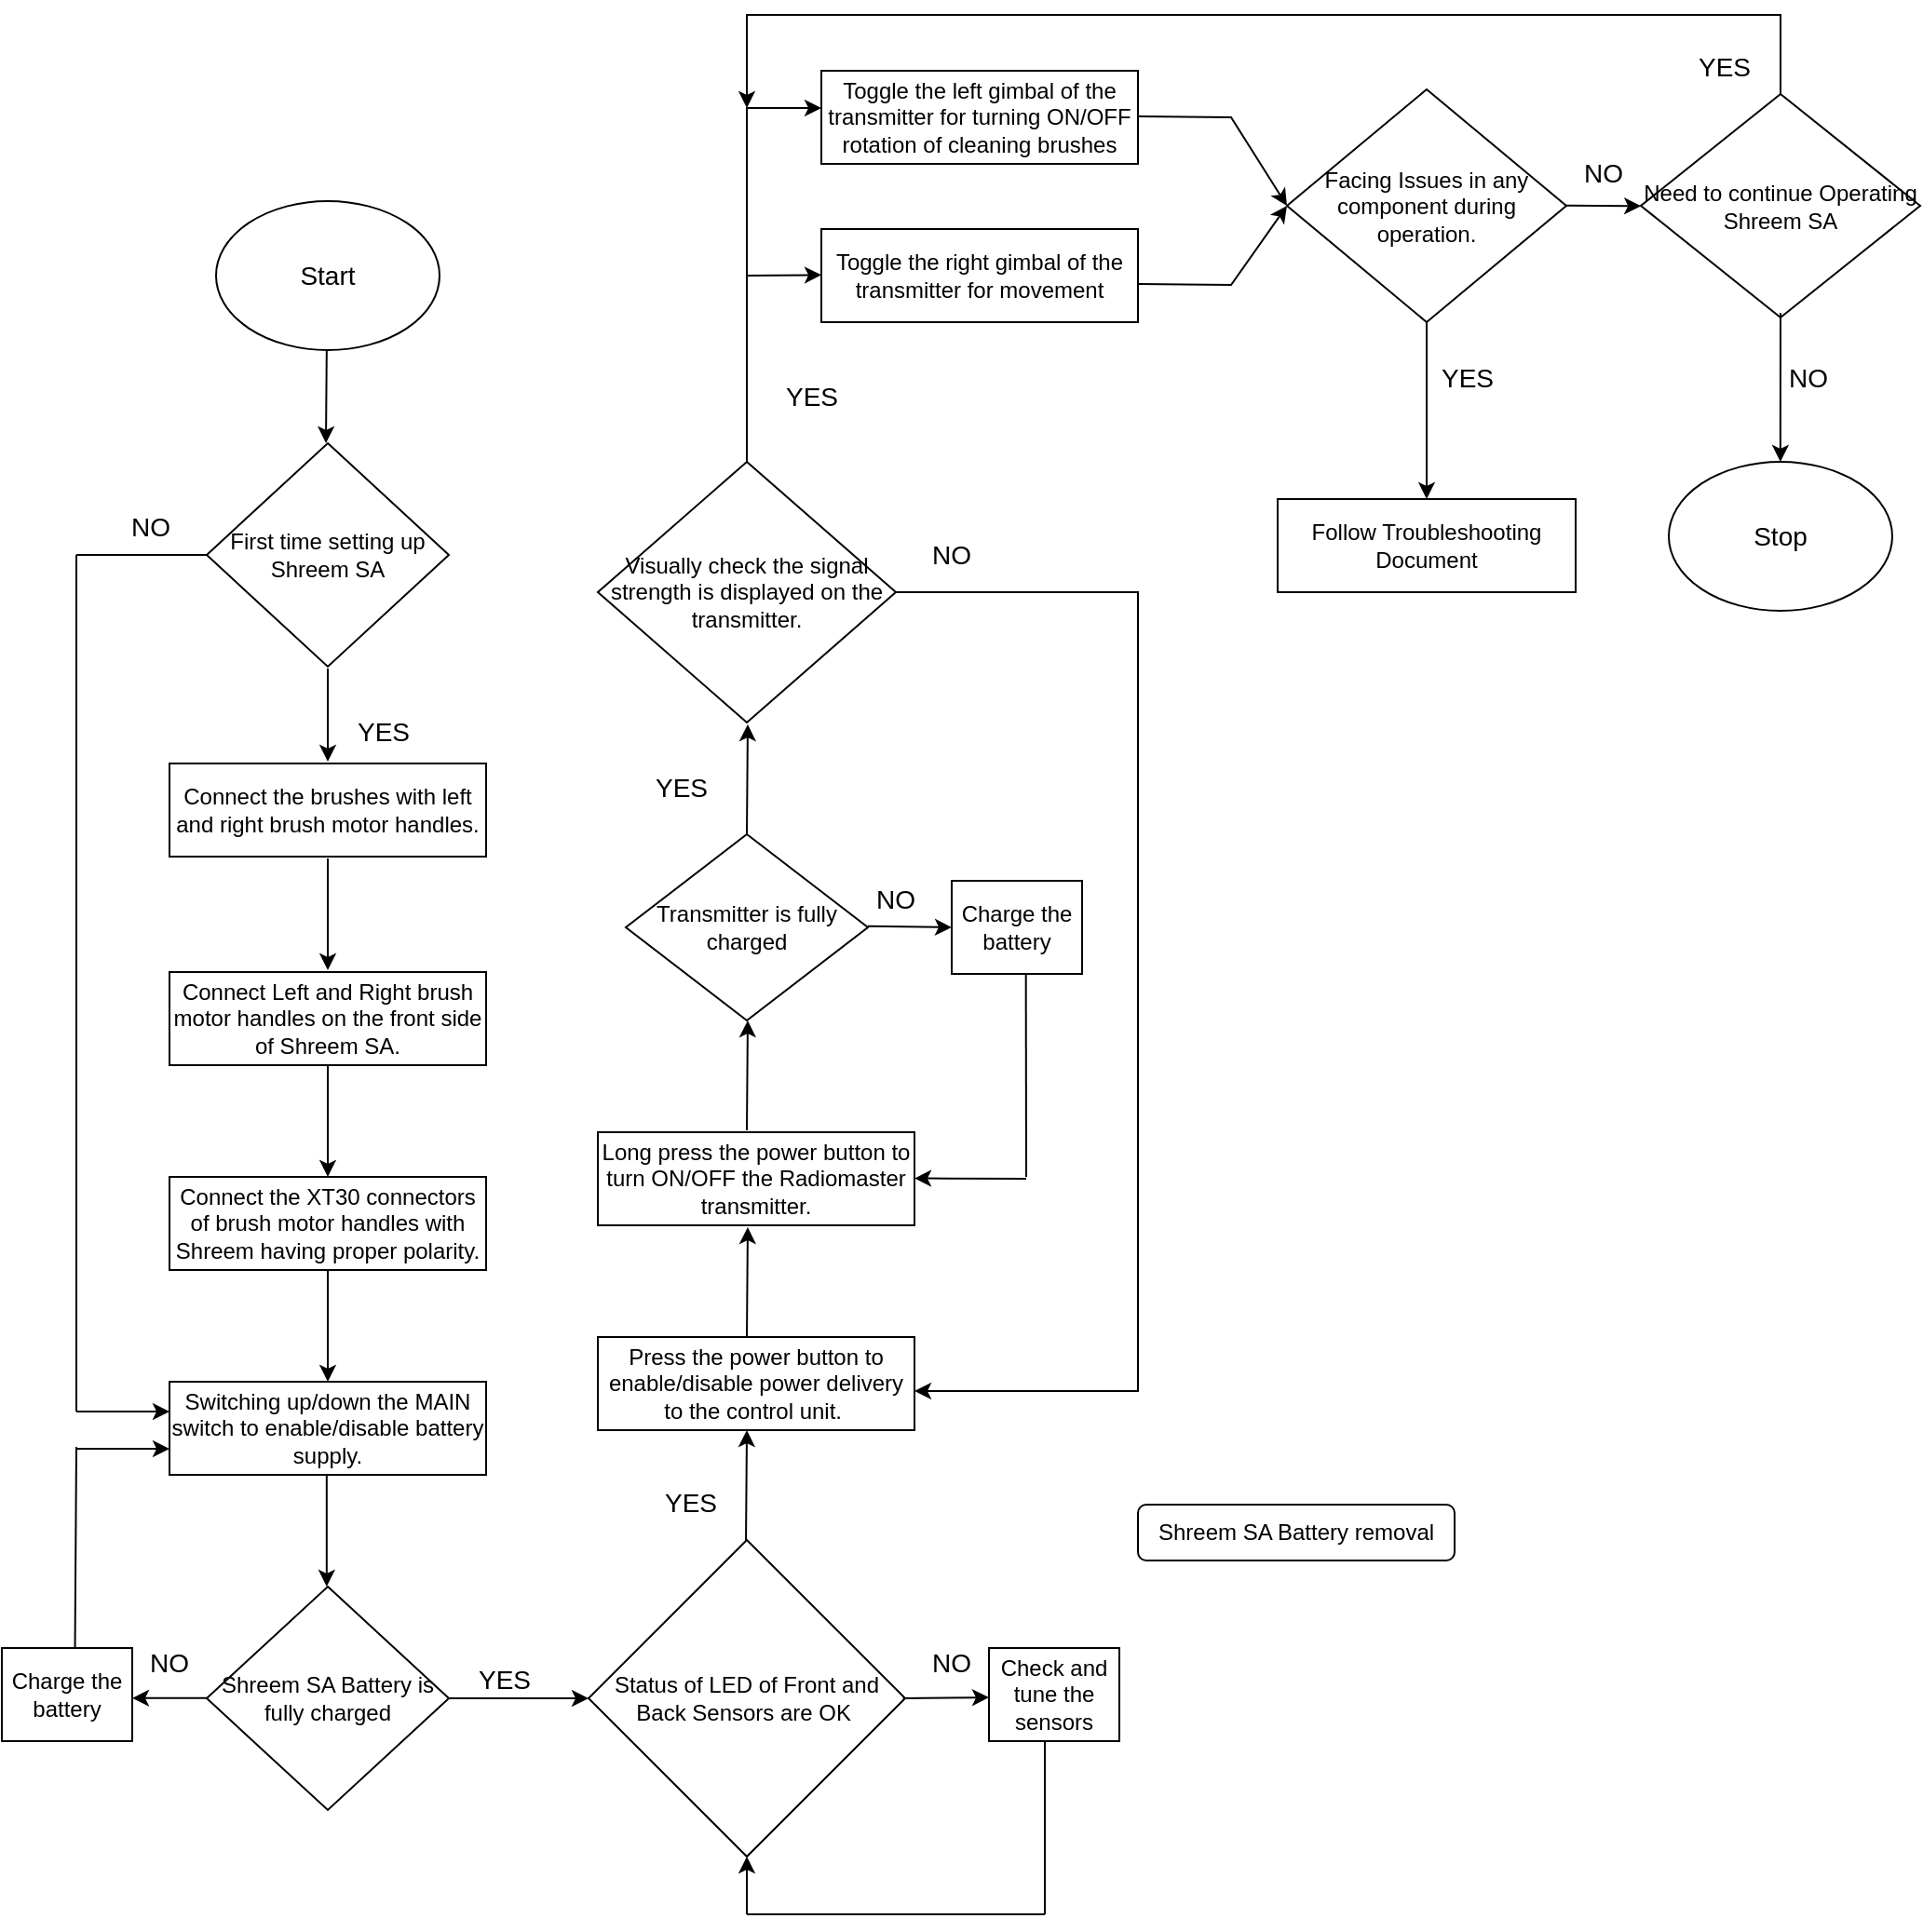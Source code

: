 <mxfile version="25.0.3">
  <diagram id="C5RBs43oDa-KdzZeNtuy" name="Page-1">
    <mxGraphModel dx="2200" dy="1120" grid="1" gridSize="10" guides="1" tooltips="1" connect="1" arrows="1" fold="1" page="1" pageScale="1" pageWidth="1654" pageHeight="2336" math="0" shadow="0">
      <root>
        <mxCell id="WIyWlLk6GJQsqaUBKTNV-0" />
        <mxCell id="WIyWlLk6GJQsqaUBKTNV-1" parent="WIyWlLk6GJQsqaUBKTNV-0" />
        <mxCell id="ZuE81GLq9ZgMECM_-Afw-1" value="&lt;span style=&quot;font-family: Arial, sans-serif; white-space-collapse: preserve;&quot;&gt;&lt;font&gt;Connect the brushes with left and right brush motor handles.&lt;/font&gt;&lt;/span&gt;" style="rounded=0;whiteSpace=wrap;html=1;fontSize=12;glass=0;strokeWidth=1;shadow=0;" parent="WIyWlLk6GJQsqaUBKTNV-1" vertex="1">
          <mxGeometry x="160" y="422" width="170" height="50" as="geometry" />
        </mxCell>
        <mxCell id="ZuE81GLq9ZgMECM_-Afw-2" value="Connect Left and Right brush motor handles on the front side of Shreem SA." style="rounded=0;whiteSpace=wrap;html=1;fontSize=12;glass=0;strokeWidth=1;shadow=0;" parent="WIyWlLk6GJQsqaUBKTNV-1" vertex="1">
          <mxGeometry x="160" y="534" width="170" height="50" as="geometry" />
        </mxCell>
        <mxCell id="ZuE81GLq9ZgMECM_-Afw-4" value="Connect the XT30 connectors of brush motor handles with Shreem having proper polarity." style="rounded=0;whiteSpace=wrap;html=1;fontSize=12;glass=0;strokeWidth=1;shadow=0;" parent="WIyWlLk6GJQsqaUBKTNV-1" vertex="1">
          <mxGeometry x="160" y="644" width="170" height="50" as="geometry" />
        </mxCell>
        <mxCell id="ZuE81GLq9ZgMECM_-Afw-5" value="&lt;div&gt;Switching up/down the MAIN switch to enable/disable battery supply.&lt;/div&gt;" style="rounded=0;whiteSpace=wrap;html=1;fontSize=12;glass=0;strokeWidth=1;shadow=0;" parent="WIyWlLk6GJQsqaUBKTNV-1" vertex="1">
          <mxGeometry x="160" y="754" width="170" height="50" as="geometry" />
        </mxCell>
        <mxCell id="ZuE81GLq9ZgMECM_-Afw-6" value="&lt;div&gt;Press the power button to enable/disable power delivery to the control unit.&amp;nbsp;&lt;/div&gt;" style="rounded=0;whiteSpace=wrap;html=1;fontSize=12;glass=0;strokeWidth=1;shadow=0;" parent="WIyWlLk6GJQsqaUBKTNV-1" vertex="1">
          <mxGeometry x="390" y="730" width="170" height="50" as="geometry" />
        </mxCell>
        <mxCell id="ZuE81GLq9ZgMECM_-Afw-7" value="Shreem SA Battery removal" style="rounded=1;whiteSpace=wrap;html=1;fontSize=12;glass=0;strokeWidth=1;shadow=0;" parent="WIyWlLk6GJQsqaUBKTNV-1" vertex="1">
          <mxGeometry x="680" y="820" width="170" height="30" as="geometry" />
        </mxCell>
        <mxCell id="ZuE81GLq9ZgMECM_-Afw-9" value="&lt;div&gt;Long press the power button to turn ON/OFF the Radiomaster transmitter.&lt;/div&gt;" style="rounded=0;whiteSpace=wrap;html=1;fontSize=12;glass=0;strokeWidth=1;shadow=0;" parent="WIyWlLk6GJQsqaUBKTNV-1" vertex="1">
          <mxGeometry x="390" y="620" width="170" height="50" as="geometry" />
        </mxCell>
        <mxCell id="ZuE81GLq9ZgMECM_-Afw-10" value="Toggle the right gimbal of the transmitter for movement" style="rounded=0;whiteSpace=wrap;html=1;fontSize=12;glass=0;strokeWidth=1;shadow=0;" parent="WIyWlLk6GJQsqaUBKTNV-1" vertex="1">
          <mxGeometry x="510" y="135" width="170" height="50" as="geometry" />
        </mxCell>
        <mxCell id="ZuE81GLq9ZgMECM_-Afw-16" value="" style="endArrow=classic;html=1;rounded=0;exitX=0.5;exitY=1;exitDx=0;exitDy=0;entryX=0.5;entryY=0;entryDx=0;entryDy=0;" parent="WIyWlLk6GJQsqaUBKTNV-1" edge="1">
          <mxGeometry width="50" height="50" relative="1" as="geometry">
            <mxPoint x="245" y="371.0" as="sourcePoint" />
            <mxPoint x="245" y="421.0" as="targetPoint" />
          </mxGeometry>
        </mxCell>
        <mxCell id="ZuE81GLq9ZgMECM_-Afw-18" value="&lt;font style=&quot;font-size: 14px;&quot;&gt;Start&lt;/font&gt;" style="ellipse;whiteSpace=wrap;html=1;" parent="WIyWlLk6GJQsqaUBKTNV-1" vertex="1">
          <mxGeometry x="185" y="120" width="120" height="80" as="geometry" />
        </mxCell>
        <mxCell id="ZuE81GLq9ZgMECM_-Afw-19" value="&lt;span style=&quot;font-family: Arial, sans-serif; white-space-collapse: preserve;&quot;&gt;&lt;font&gt;First time setting up Shreem SA&lt;/font&gt;&lt;/span&gt;" style="rhombus;whiteSpace=wrap;html=1;" parent="WIyWlLk6GJQsqaUBKTNV-1" vertex="1">
          <mxGeometry x="180" y="250" width="130" height="120" as="geometry" />
        </mxCell>
        <mxCell id="ZuE81GLq9ZgMECM_-Afw-20" value="" style="endArrow=classic;html=1;rounded=0;exitX=0.5;exitY=1;exitDx=0;exitDy=0;" parent="WIyWlLk6GJQsqaUBKTNV-1" edge="1">
          <mxGeometry width="50" height="50" relative="1" as="geometry">
            <mxPoint x="244.41" y="200.0" as="sourcePoint" />
            <mxPoint x="244" y="250" as="targetPoint" />
          </mxGeometry>
        </mxCell>
        <mxCell id="ZuE81GLq9ZgMECM_-Afw-21" value="&lt;font style=&quot;font-size: 14px;&quot;&gt;YES&lt;/font&gt;" style="text;html=1;align=center;verticalAlign=middle;whiteSpace=wrap;rounded=0;" parent="WIyWlLk6GJQsqaUBKTNV-1" vertex="1">
          <mxGeometry x="245" y="390" width="60" height="30" as="geometry" />
        </mxCell>
        <mxCell id="ZuE81GLq9ZgMECM_-Afw-22" value="&lt;font style=&quot;font-size: 14px;&quot;&gt;NO&lt;/font&gt;" style="text;html=1;align=center;verticalAlign=middle;whiteSpace=wrap;rounded=0;" parent="WIyWlLk6GJQsqaUBKTNV-1" vertex="1">
          <mxGeometry x="120" y="280" width="60" height="30" as="geometry" />
        </mxCell>
        <mxCell id="ZuE81GLq9ZgMECM_-Afw-26" value="" style="endArrow=classic;html=1;rounded=0;exitX=0.5;exitY=1;exitDx=0;exitDy=0;entryX=0.5;entryY=0;entryDx=0;entryDy=0;" parent="WIyWlLk6GJQsqaUBKTNV-1" edge="1">
          <mxGeometry width="50" height="50" relative="1" as="geometry">
            <mxPoint x="245" y="473.0" as="sourcePoint" />
            <mxPoint x="245" y="533" as="targetPoint" />
          </mxGeometry>
        </mxCell>
        <mxCell id="ZuE81GLq9ZgMECM_-Afw-27" value="" style="endArrow=classic;html=1;rounded=0;exitX=0.5;exitY=1;exitDx=0;exitDy=0;entryX=0.5;entryY=0;entryDx=0;entryDy=0;" parent="WIyWlLk6GJQsqaUBKTNV-1" edge="1">
          <mxGeometry width="50" height="50" relative="1" as="geometry">
            <mxPoint x="245" y="584.0" as="sourcePoint" />
            <mxPoint x="245" y="644" as="targetPoint" />
          </mxGeometry>
        </mxCell>
        <mxCell id="ZuE81GLq9ZgMECM_-Afw-28" value="" style="endArrow=classic;html=1;rounded=0;exitX=0.5;exitY=1;exitDx=0;exitDy=0;entryX=0.5;entryY=0;entryDx=0;entryDy=0;" parent="WIyWlLk6GJQsqaUBKTNV-1" edge="1">
          <mxGeometry width="50" height="50" relative="1" as="geometry">
            <mxPoint x="245" y="694.0" as="sourcePoint" />
            <mxPoint x="245" y="754" as="targetPoint" />
          </mxGeometry>
        </mxCell>
        <mxCell id="ZuE81GLq9ZgMECM_-Afw-29" value="" style="endArrow=classic;html=1;rounded=0;exitX=0.5;exitY=1;exitDx=0;exitDy=0;entryX=0.5;entryY=0;entryDx=0;entryDy=0;" parent="WIyWlLk6GJQsqaUBKTNV-1" edge="1">
          <mxGeometry width="50" height="50" relative="1" as="geometry">
            <mxPoint x="244.41" y="804.0" as="sourcePoint" />
            <mxPoint x="244.41" y="864" as="targetPoint" />
          </mxGeometry>
        </mxCell>
        <mxCell id="ZuE81GLq9ZgMECM_-Afw-30" value="Shreem SA Battery is fully charged" style="rhombus;whiteSpace=wrap;html=1;" parent="WIyWlLk6GJQsqaUBKTNV-1" vertex="1">
          <mxGeometry x="180" y="864" width="130" height="120" as="geometry" />
        </mxCell>
        <mxCell id="ZuE81GLq9ZgMECM_-Afw-31" value="&lt;font style=&quot;font-size: 14px;&quot;&gt;YES&lt;/font&gt;" style="text;html=1;align=center;verticalAlign=middle;whiteSpace=wrap;rounded=0;" parent="WIyWlLk6GJQsqaUBKTNV-1" vertex="1">
          <mxGeometry x="310" y="899" width="60" height="30" as="geometry" />
        </mxCell>
        <mxCell id="ZuE81GLq9ZgMECM_-Afw-32" value="" style="endArrow=classic;html=1;rounded=0;exitX=0.5;exitY=1;exitDx=0;exitDy=0;entryX=0;entryY=0.5;entryDx=0;entryDy=0;" parent="WIyWlLk6GJQsqaUBKTNV-1" target="ZuE81GLq9ZgMECM_-Afw-49" edge="1">
          <mxGeometry width="50" height="50" relative="1" as="geometry">
            <mxPoint x="310" y="924.0" as="sourcePoint" />
            <mxPoint x="380" y="924" as="targetPoint" />
          </mxGeometry>
        </mxCell>
        <mxCell id="ZuE81GLq9ZgMECM_-Afw-37" value="" style="endArrow=none;html=1;rounded=0;entryX=0;entryY=0.5;entryDx=0;entryDy=0;" parent="WIyWlLk6GJQsqaUBKTNV-1" target="ZuE81GLq9ZgMECM_-Afw-19" edge="1">
          <mxGeometry width="50" height="50" relative="1" as="geometry">
            <mxPoint x="110" y="310" as="sourcePoint" />
            <mxPoint x="290" y="380" as="targetPoint" />
          </mxGeometry>
        </mxCell>
        <mxCell id="ZuE81GLq9ZgMECM_-Afw-38" value="" style="endArrow=none;html=1;rounded=0;" parent="WIyWlLk6GJQsqaUBKTNV-1" edge="1">
          <mxGeometry width="50" height="50" relative="1" as="geometry">
            <mxPoint x="110" y="770" as="sourcePoint" />
            <mxPoint x="110" y="310" as="targetPoint" />
          </mxGeometry>
        </mxCell>
        <mxCell id="ZuE81GLq9ZgMECM_-Afw-39" value="" style="endArrow=classic;html=1;rounded=0;entryX=0;entryY=0.5;entryDx=0;entryDy=0;" parent="WIyWlLk6GJQsqaUBKTNV-1" edge="1">
          <mxGeometry width="50" height="50" relative="1" as="geometry">
            <mxPoint x="110" y="770" as="sourcePoint" />
            <mxPoint x="160" y="770" as="targetPoint" />
          </mxGeometry>
        </mxCell>
        <mxCell id="ZuE81GLq9ZgMECM_-Afw-40" value="&lt;div&gt;Charge the battery&lt;/div&gt;" style="rounded=0;whiteSpace=wrap;html=1;fontSize=12;glass=0;strokeWidth=1;shadow=0;" parent="WIyWlLk6GJQsqaUBKTNV-1" vertex="1">
          <mxGeometry x="70" y="897" width="70" height="50" as="geometry" />
        </mxCell>
        <mxCell id="ZuE81GLq9ZgMECM_-Afw-41" value="" style="endArrow=classic;html=1;rounded=0;entryX=1;entryY=0.5;entryDx=0;entryDy=0;" parent="WIyWlLk6GJQsqaUBKTNV-1" edge="1">
          <mxGeometry width="50" height="50" relative="1" as="geometry">
            <mxPoint x="180" y="923.92" as="sourcePoint" />
            <mxPoint x="140" y="923.92" as="targetPoint" />
          </mxGeometry>
        </mxCell>
        <mxCell id="ZuE81GLq9ZgMECM_-Afw-42" value="&lt;font style=&quot;font-size: 14px;&quot;&gt;NO&lt;/font&gt;" style="text;html=1;align=center;verticalAlign=middle;whiteSpace=wrap;rounded=0;" parent="WIyWlLk6GJQsqaUBKTNV-1" vertex="1">
          <mxGeometry x="130" y="890" width="60" height="30" as="geometry" />
        </mxCell>
        <mxCell id="ZuE81GLq9ZgMECM_-Afw-48" value="" style="endArrow=classic;html=1;rounded=0;exitX=0.5;exitY=1;exitDx=0;exitDy=0;" parent="WIyWlLk6GJQsqaUBKTNV-1" edge="1">
          <mxGeometry width="50" height="50" relative="1" as="geometry">
            <mxPoint x="470" y="730.0" as="sourcePoint" />
            <mxPoint x="470.48" y="671" as="targetPoint" />
          </mxGeometry>
        </mxCell>
        <mxCell id="ZuE81GLq9ZgMECM_-Afw-49" value="Status of LED of Front and Back Sensors are OK&amp;nbsp;" style="rhombus;whiteSpace=wrap;html=1;" parent="WIyWlLk6GJQsqaUBKTNV-1" vertex="1">
          <mxGeometry x="385" y="839" width="170" height="170" as="geometry" />
        </mxCell>
        <mxCell id="ZuE81GLq9ZgMECM_-Afw-50" value="" style="endArrow=classic;html=1;rounded=0;exitX=0.5;exitY=1;exitDx=0;exitDy=0;" parent="WIyWlLk6GJQsqaUBKTNV-1" edge="1">
          <mxGeometry width="50" height="50" relative="1" as="geometry">
            <mxPoint x="469.52" y="839.0" as="sourcePoint" />
            <mxPoint x="470" y="780" as="targetPoint" />
          </mxGeometry>
        </mxCell>
        <mxCell id="ZuE81GLq9ZgMECM_-Afw-51" value="&lt;font style=&quot;font-size: 14px;&quot;&gt;YES&lt;/font&gt;" style="text;html=1;align=center;verticalAlign=middle;whiteSpace=wrap;rounded=0;" parent="WIyWlLk6GJQsqaUBKTNV-1" vertex="1">
          <mxGeometry x="410" y="804" width="60" height="30" as="geometry" />
        </mxCell>
        <mxCell id="ZuE81GLq9ZgMECM_-Afw-52" value="&lt;font style=&quot;font-size: 14px;&quot;&gt;NO&lt;/font&gt;" style="text;html=1;align=center;verticalAlign=middle;whiteSpace=wrap;rounded=0;" parent="WIyWlLk6GJQsqaUBKTNV-1" vertex="1">
          <mxGeometry x="550" y="890" width="60" height="30" as="geometry" />
        </mxCell>
        <mxCell id="ZuE81GLq9ZgMECM_-Afw-53" value="" style="endArrow=classic;html=1;rounded=0;entryX=0;entryY=0.5;entryDx=0;entryDy=0;exitX=0.993;exitY=0.5;exitDx=0;exitDy=0;exitPerimeter=0;" parent="WIyWlLk6GJQsqaUBKTNV-1" source="ZuE81GLq9ZgMECM_-Afw-49" edge="1">
          <mxGeometry width="50" height="50" relative="1" as="geometry">
            <mxPoint x="550" y="923.52" as="sourcePoint" />
            <mxPoint x="600" y="923.52" as="targetPoint" />
          </mxGeometry>
        </mxCell>
        <mxCell id="ZuE81GLq9ZgMECM_-Afw-54" value="&lt;div&gt;Check and tune the sensors&lt;/div&gt;" style="rounded=0;whiteSpace=wrap;html=1;fontSize=12;glass=0;strokeWidth=1;shadow=0;" parent="WIyWlLk6GJQsqaUBKTNV-1" vertex="1">
          <mxGeometry x="600" y="897" width="70" height="50" as="geometry" />
        </mxCell>
        <mxCell id="ZuE81GLq9ZgMECM_-Afw-55" value="" style="endArrow=classic;html=1;rounded=0;" parent="WIyWlLk6GJQsqaUBKTNV-1" edge="1">
          <mxGeometry width="50" height="50" relative="1" as="geometry">
            <mxPoint x="470" y="1040" as="sourcePoint" />
            <mxPoint x="470" y="1009" as="targetPoint" />
            <Array as="points">
              <mxPoint x="470" y="1030" />
            </Array>
          </mxGeometry>
        </mxCell>
        <mxCell id="ZuE81GLq9ZgMECM_-Afw-56" value="" style="endArrow=none;html=1;rounded=0;" parent="WIyWlLk6GJQsqaUBKTNV-1" edge="1">
          <mxGeometry width="50" height="50" relative="1" as="geometry">
            <mxPoint x="630" y="1040" as="sourcePoint" />
            <mxPoint x="630" y="947" as="targetPoint" />
          </mxGeometry>
        </mxCell>
        <mxCell id="ZuE81GLq9ZgMECM_-Afw-57" value="" style="endArrow=none;html=1;rounded=0;" parent="WIyWlLk6GJQsqaUBKTNV-1" edge="1">
          <mxGeometry width="50" height="50" relative="1" as="geometry">
            <mxPoint x="470" y="1040" as="sourcePoint" />
            <mxPoint x="630" y="1040" as="targetPoint" />
          </mxGeometry>
        </mxCell>
        <mxCell id="ZuE81GLq9ZgMECM_-Afw-58" value="" style="endArrow=classic;html=1;rounded=0;exitX=0.5;exitY=1;exitDx=0;exitDy=0;" parent="WIyWlLk6GJQsqaUBKTNV-1" edge="1">
          <mxGeometry width="50" height="50" relative="1" as="geometry">
            <mxPoint x="470" y="619.0" as="sourcePoint" />
            <mxPoint x="470.48" y="560" as="targetPoint" />
          </mxGeometry>
        </mxCell>
        <mxCell id="ZuE81GLq9ZgMECM_-Afw-59" value="Transmitter is fully charged" style="rhombus;whiteSpace=wrap;html=1;" parent="WIyWlLk6GJQsqaUBKTNV-1" vertex="1">
          <mxGeometry x="405" y="460" width="130" height="100" as="geometry" />
        </mxCell>
        <mxCell id="ZuE81GLq9ZgMECM_-Afw-60" value="&lt;font style=&quot;font-size: 14px;&quot;&gt;YES&lt;/font&gt;" style="text;html=1;align=center;verticalAlign=middle;whiteSpace=wrap;rounded=0;" parent="WIyWlLk6GJQsqaUBKTNV-1" vertex="1">
          <mxGeometry x="405" y="420" width="60" height="30" as="geometry" />
        </mxCell>
        <mxCell id="ZuE81GLq9ZgMECM_-Afw-61" value="" style="endArrow=classic;html=1;rounded=0;exitX=0.5;exitY=1;exitDx=0;exitDy=0;" parent="WIyWlLk6GJQsqaUBKTNV-1" edge="1">
          <mxGeometry width="50" height="50" relative="1" as="geometry">
            <mxPoint x="470" y="460.0" as="sourcePoint" />
            <mxPoint x="470.48" y="401" as="targetPoint" />
          </mxGeometry>
        </mxCell>
        <mxCell id="ZuE81GLq9ZgMECM_-Afw-62" value="Visually check the signal strength is displayed on the transmitter." style="rhombus;whiteSpace=wrap;html=1;" parent="WIyWlLk6GJQsqaUBKTNV-1" vertex="1">
          <mxGeometry x="390" y="260" width="160" height="140" as="geometry" />
        </mxCell>
        <mxCell id="ZuE81GLq9ZgMECM_-Afw-63" value="&lt;div&gt;Charge the battery&lt;/div&gt;" style="rounded=0;whiteSpace=wrap;html=1;fontSize=12;glass=0;strokeWidth=1;shadow=0;" parent="WIyWlLk6GJQsqaUBKTNV-1" vertex="1">
          <mxGeometry x="580" y="485" width="70" height="50" as="geometry" />
        </mxCell>
        <mxCell id="ZuE81GLq9ZgMECM_-Afw-65" value="" style="endArrow=classic;html=1;rounded=0;exitX=0.5;exitY=1;exitDx=0;exitDy=0;" parent="WIyWlLk6GJQsqaUBKTNV-1" edge="1">
          <mxGeometry width="50" height="50" relative="1" as="geometry">
            <mxPoint x="535" y="509.41" as="sourcePoint" />
            <mxPoint x="580" y="510" as="targetPoint" />
          </mxGeometry>
        </mxCell>
        <mxCell id="ZuE81GLq9ZgMECM_-Afw-66" value="&lt;font style=&quot;font-size: 14px;&quot;&gt;NO&lt;/font&gt;" style="text;html=1;align=center;verticalAlign=middle;whiteSpace=wrap;rounded=0;" parent="WIyWlLk6GJQsqaUBKTNV-1" vertex="1">
          <mxGeometry x="520" y="480" width="60" height="30" as="geometry" />
        </mxCell>
        <mxCell id="ZuE81GLq9ZgMECM_-Afw-68" value="" style="endArrow=classic;html=1;rounded=0;entryX=1;entryY=0.5;entryDx=0;entryDy=0;" parent="WIyWlLk6GJQsqaUBKTNV-1" edge="1">
          <mxGeometry width="50" height="50" relative="1" as="geometry">
            <mxPoint x="620" y="645" as="sourcePoint" />
            <mxPoint x="560" y="644.76" as="targetPoint" />
          </mxGeometry>
        </mxCell>
        <mxCell id="ZuE81GLq9ZgMECM_-Afw-69" value="" style="endArrow=none;html=1;rounded=0;entryX=0.569;entryY=1.002;entryDx=0;entryDy=0;entryPerimeter=0;" parent="WIyWlLk6GJQsqaUBKTNV-1" target="ZuE81GLq9ZgMECM_-Afw-63" edge="1">
          <mxGeometry width="50" height="50" relative="1" as="geometry">
            <mxPoint x="620" y="644" as="sourcePoint" />
            <mxPoint x="620" y="539" as="targetPoint" />
          </mxGeometry>
        </mxCell>
        <mxCell id="ZuE81GLq9ZgMECM_-Afw-70" value="&lt;font style=&quot;font-size: 14px;&quot;&gt;YES&lt;/font&gt;" style="text;html=1;align=center;verticalAlign=middle;whiteSpace=wrap;rounded=0;" parent="WIyWlLk6GJQsqaUBKTNV-1" vertex="1">
          <mxGeometry x="475" y="210" width="60" height="30" as="geometry" />
        </mxCell>
        <mxCell id="ZuE81GLq9ZgMECM_-Afw-72" value="Toggle the left gimbal of the transmitter for turning ON/OFF rotation of cleaning brushes" style="rounded=0;whiteSpace=wrap;html=1;fontSize=12;glass=0;strokeWidth=1;shadow=0;" parent="WIyWlLk6GJQsqaUBKTNV-1" vertex="1">
          <mxGeometry x="510" y="50" width="170" height="50" as="geometry" />
        </mxCell>
        <mxCell id="ZuE81GLq9ZgMECM_-Afw-73" value="&lt;font style=&quot;font-size: 14px;&quot;&gt;NO&lt;/font&gt;" style="text;html=1;align=center;verticalAlign=middle;whiteSpace=wrap;rounded=0;" parent="WIyWlLk6GJQsqaUBKTNV-1" vertex="1">
          <mxGeometry x="550" y="295" width="60" height="30" as="geometry" />
        </mxCell>
        <mxCell id="ZuE81GLq9ZgMECM_-Afw-79" value="&lt;font style=&quot;font-size: 14px;&quot;&gt;Stop&lt;/font&gt;" style="ellipse;whiteSpace=wrap;html=1;" parent="WIyWlLk6GJQsqaUBKTNV-1" vertex="1">
          <mxGeometry x="965" y="260" width="120" height="80" as="geometry" />
        </mxCell>
        <mxCell id="fqJjq-3RXhf2e9mmS56k-0" value="" style="endArrow=classic;html=1;rounded=0;entryX=0;entryY=0.5;entryDx=0;entryDy=0;" edge="1" parent="WIyWlLk6GJQsqaUBKTNV-1">
          <mxGeometry width="50" height="50" relative="1" as="geometry">
            <mxPoint x="110" y="790" as="sourcePoint" />
            <mxPoint x="160" y="790" as="targetPoint" />
          </mxGeometry>
        </mxCell>
        <mxCell id="fqJjq-3RXhf2e9mmS56k-1" value="" style="endArrow=none;html=1;rounded=0;exitX=0.561;exitY=0.004;exitDx=0;exitDy=0;exitPerimeter=0;" edge="1" parent="WIyWlLk6GJQsqaUBKTNV-1" source="ZuE81GLq9ZgMECM_-Afw-40">
          <mxGeometry width="50" height="50" relative="1" as="geometry">
            <mxPoint x="60" y="839" as="sourcePoint" />
            <mxPoint x="110" y="789" as="targetPoint" />
          </mxGeometry>
        </mxCell>
        <mxCell id="fqJjq-3RXhf2e9mmS56k-5" value="" style="endArrow=classic;html=1;rounded=0;exitX=1;exitY=0.5;exitDx=0;exitDy=0;entryX=1;entryY=0;entryDx=0;entryDy=0;" edge="1" parent="WIyWlLk6GJQsqaUBKTNV-1" source="ZuE81GLq9ZgMECM_-Afw-62">
          <mxGeometry relative="1" as="geometry">
            <mxPoint x="550" y="359.0" as="sourcePoint" />
            <mxPoint x="560" y="759" as="targetPoint" />
            <Array as="points">
              <mxPoint x="680" y="330" />
              <mxPoint x="680" y="550" />
              <mxPoint x="680" y="759" />
            </Array>
          </mxGeometry>
        </mxCell>
        <mxCell id="fqJjq-3RXhf2e9mmS56k-9" value="&lt;font face=&quot;Arial, sans-serif&quot;&gt;&lt;span style=&quot;white-space-collapse: preserve;&quot;&gt;Facing Issues in any component during operation.&lt;/span&gt;&lt;/font&gt;" style="rhombus;whiteSpace=wrap;html=1;" vertex="1" parent="WIyWlLk6GJQsqaUBKTNV-1">
          <mxGeometry x="760" y="60" width="150" height="125" as="geometry" />
        </mxCell>
        <mxCell id="fqJjq-3RXhf2e9mmS56k-15" value="&lt;font style=&quot;font-size: 14px;&quot;&gt;NO&lt;/font&gt;" style="text;html=1;align=center;verticalAlign=middle;whiteSpace=wrap;rounded=0;" vertex="1" parent="WIyWlLk6GJQsqaUBKTNV-1">
          <mxGeometry x="900" y="90" width="60" height="30" as="geometry" />
        </mxCell>
        <mxCell id="fqJjq-3RXhf2e9mmS56k-18" value="&lt;font style=&quot;font-size: 14px;&quot;&gt;YES&lt;/font&gt;" style="text;html=1;align=center;verticalAlign=middle;whiteSpace=wrap;rounded=0;" vertex="1" parent="WIyWlLk6GJQsqaUBKTNV-1">
          <mxGeometry x="827" y="200" width="60" height="30" as="geometry" />
        </mxCell>
        <mxCell id="fqJjq-3RXhf2e9mmS56k-19" value="Follow Troubleshooting Document" style="rounded=0;whiteSpace=wrap;html=1;fontSize=12;glass=0;strokeWidth=1;shadow=0;" vertex="1" parent="WIyWlLk6GJQsqaUBKTNV-1">
          <mxGeometry x="755" y="280" width="160" height="50" as="geometry" />
        </mxCell>
        <mxCell id="fqJjq-3RXhf2e9mmS56k-20" value="" style="endArrow=classic;html=1;rounded=0;exitX=0.5;exitY=1;exitDx=0;exitDy=0;" edge="1" parent="WIyWlLk6GJQsqaUBKTNV-1" source="fqJjq-3RXhf2e9mmS56k-9">
          <mxGeometry width="50" height="50" relative="1" as="geometry">
            <mxPoint x="800.0" y="185.0" as="sourcePoint" />
            <mxPoint x="835" y="280" as="targetPoint" />
            <Array as="points">
              <mxPoint x="835" y="260" />
              <mxPoint x="835" y="270" />
              <mxPoint x="835" y="280" />
            </Array>
          </mxGeometry>
        </mxCell>
        <mxCell id="fqJjq-3RXhf2e9mmS56k-26" value="" style="endArrow=classic;html=1;rounded=0;entryX=0;entryY=0.4;entryDx=0;entryDy=0;entryPerimeter=0;" edge="1" parent="WIyWlLk6GJQsqaUBKTNV-1" target="ZuE81GLq9ZgMECM_-Afw-72">
          <mxGeometry relative="1" as="geometry">
            <mxPoint x="470" y="260" as="sourcePoint" />
            <mxPoint x="630" y="260" as="targetPoint" />
            <Array as="points">
              <mxPoint x="470" y="70" />
            </Array>
          </mxGeometry>
        </mxCell>
        <mxCell id="fqJjq-3RXhf2e9mmS56k-30" value="" style="endArrow=classic;html=1;rounded=0;entryX=0;entryY=0.5;entryDx=0;entryDy=0;" edge="1" parent="WIyWlLk6GJQsqaUBKTNV-1">
          <mxGeometry width="50" height="50" relative="1" as="geometry">
            <mxPoint x="470" y="160" as="sourcePoint" />
            <mxPoint x="510" y="159.63" as="targetPoint" />
          </mxGeometry>
        </mxCell>
        <mxCell id="fqJjq-3RXhf2e9mmS56k-33" value="" style="endArrow=classic;html=1;rounded=0;entryX=0;entryY=0.5;entryDx=0;entryDy=0;" edge="1" parent="WIyWlLk6GJQsqaUBKTNV-1" target="fqJjq-3RXhf2e9mmS56k-9">
          <mxGeometry relative="1" as="geometry">
            <mxPoint x="680" y="74.5" as="sourcePoint" />
            <mxPoint x="840" y="74.5" as="targetPoint" />
            <Array as="points">
              <mxPoint x="730" y="75" />
            </Array>
          </mxGeometry>
        </mxCell>
        <mxCell id="fqJjq-3RXhf2e9mmS56k-38" value="" style="endArrow=classic;html=1;rounded=0;entryX=0;entryY=0.5;entryDx=0;entryDy=0;" edge="1" parent="WIyWlLk6GJQsqaUBKTNV-1" target="fqJjq-3RXhf2e9mmS56k-9">
          <mxGeometry relative="1" as="geometry">
            <mxPoint x="680" y="164.5" as="sourcePoint" />
            <mxPoint x="840" y="210" as="targetPoint" />
            <Array as="points">
              <mxPoint x="730" y="165" />
            </Array>
          </mxGeometry>
        </mxCell>
        <mxCell id="fqJjq-3RXhf2e9mmS56k-39" value="&lt;font face=&quot;Arial, sans-serif&quot;&gt;&lt;span style=&quot;white-space-collapse: preserve;&quot;&gt;Need to continue Operating Shreem SA&lt;/span&gt;&lt;/font&gt;" style="rhombus;whiteSpace=wrap;html=1;align=center;" vertex="1" parent="WIyWlLk6GJQsqaUBKTNV-1">
          <mxGeometry x="950" y="62.5" width="150" height="120" as="geometry" />
        </mxCell>
        <mxCell id="fqJjq-3RXhf2e9mmS56k-40" value="" style="endArrow=classic;html=1;rounded=0;exitX=0.996;exitY=0.499;exitDx=0;exitDy=0;entryX=-0.01;entryY=0.502;entryDx=0;entryDy=0;entryPerimeter=0;exitPerimeter=0;" edge="1" parent="WIyWlLk6GJQsqaUBKTNV-1">
          <mxGeometry width="50" height="50" relative="1" as="geometry">
            <mxPoint x="910" y="122.315" as="sourcePoint" />
            <mxPoint x="950.1" y="122.68" as="targetPoint" />
          </mxGeometry>
        </mxCell>
        <mxCell id="fqJjq-3RXhf2e9mmS56k-41" value="" style="endArrow=classic;html=1;rounded=0;" edge="1" parent="WIyWlLk6GJQsqaUBKTNV-1">
          <mxGeometry width="50" height="50" relative="1" as="geometry">
            <mxPoint x="1025" y="180" as="sourcePoint" />
            <mxPoint x="1024.94" y="260" as="targetPoint" />
            <Array as="points">
              <mxPoint x="1024.94" y="240" />
              <mxPoint x="1024.94" y="250" />
            </Array>
          </mxGeometry>
        </mxCell>
        <mxCell id="fqJjq-3RXhf2e9mmS56k-42" value="&lt;font style=&quot;font-size: 14px;&quot;&gt;NO&lt;/font&gt;" style="text;html=1;align=center;verticalAlign=middle;whiteSpace=wrap;rounded=0;" vertex="1" parent="WIyWlLk6GJQsqaUBKTNV-1">
          <mxGeometry x="1010" y="200" width="60" height="30" as="geometry" />
        </mxCell>
        <mxCell id="fqJjq-3RXhf2e9mmS56k-43" value="&lt;font style=&quot;font-size: 14px;&quot;&gt;YES&lt;/font&gt;" style="text;html=1;align=center;verticalAlign=middle;whiteSpace=wrap;rounded=0;" vertex="1" parent="WIyWlLk6GJQsqaUBKTNV-1">
          <mxGeometry x="965" y="32.5" width="60" height="30" as="geometry" />
        </mxCell>
        <mxCell id="fqJjq-3RXhf2e9mmS56k-44" value="" style="endArrow=classic;html=1;rounded=0;" edge="1" parent="WIyWlLk6GJQsqaUBKTNV-1">
          <mxGeometry relative="1" as="geometry">
            <mxPoint x="1025" y="62.5" as="sourcePoint" />
            <mxPoint x="470" y="70" as="targetPoint" />
            <Array as="points">
              <mxPoint x="1025" y="20" />
              <mxPoint x="470" y="20" />
            </Array>
          </mxGeometry>
        </mxCell>
      </root>
    </mxGraphModel>
  </diagram>
</mxfile>
